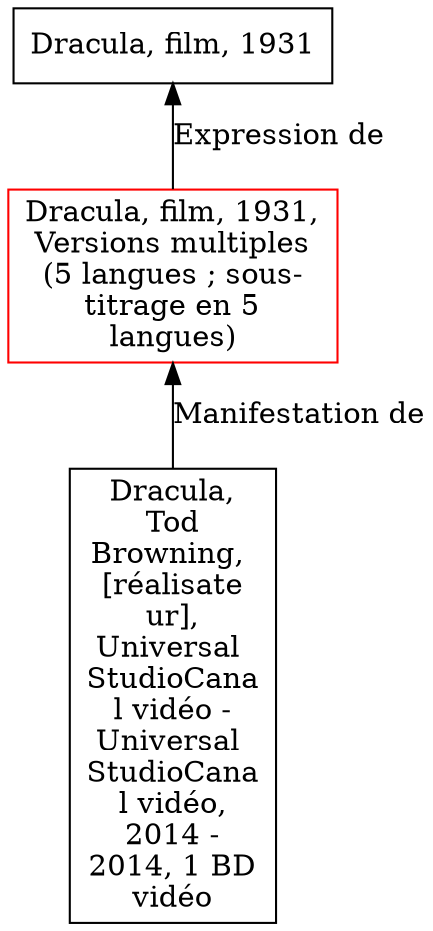 // Notice UMLRM0159
digraph UMLRM0159 {
	node [align=left shape=rect]
	size="20,20"
	rankdir=BT
	UMLRM0159 [label="Dracula, film, 1931,
Versions multiples
(5 langues ; sous-
titrage en 5
langues)" color=red]
	UMLRM0154 [label="Dracula, film, 1931"]
	UMLRM0159 -> UMLRM0154 [label="Expression de"]
	UMLRM0160 [label="Dracula,
Tod
Browning, 
[réalisate
ur],
Universal 
StudioCana
l vidéo -
Universal 
StudioCana
l vidéo,
2014 -
2014, 1 BD
vidéo"]
	UMLRM0160 -> UMLRM0159 [label="Manifestation de"]
}
